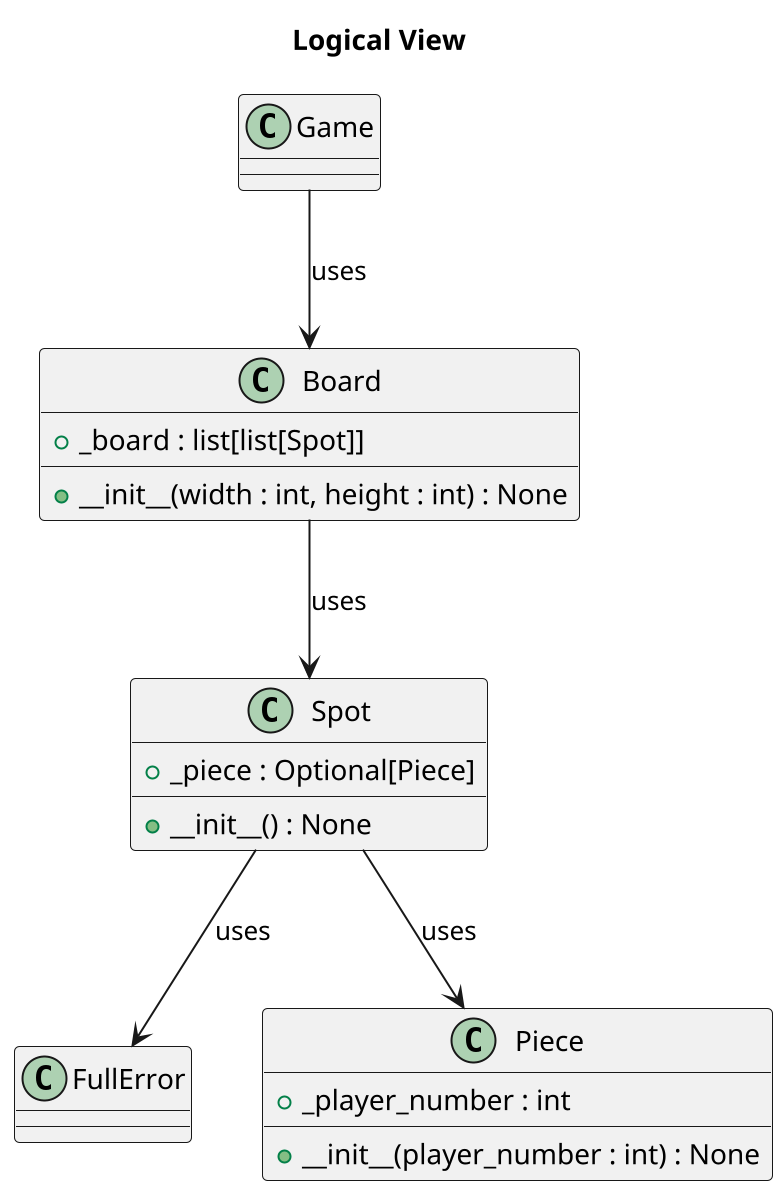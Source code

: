 @startuml
scale 2
title "Logical View"

class FullError{
}

class Piece{
    +__init__(player_number : int) : None
    +_player_number : int
}

class Spot{
    +__init__() : None
    +_piece : Optional[Piece]
}

class Board{
    +__init__(width : int, height : int) : None
    +_board : list[list[Spot]]
}

class Game{
}

Spot --> FullError : uses
Spot --> Piece : uses
Board --> Spot : uses
Game --> Board : uses

@enduml